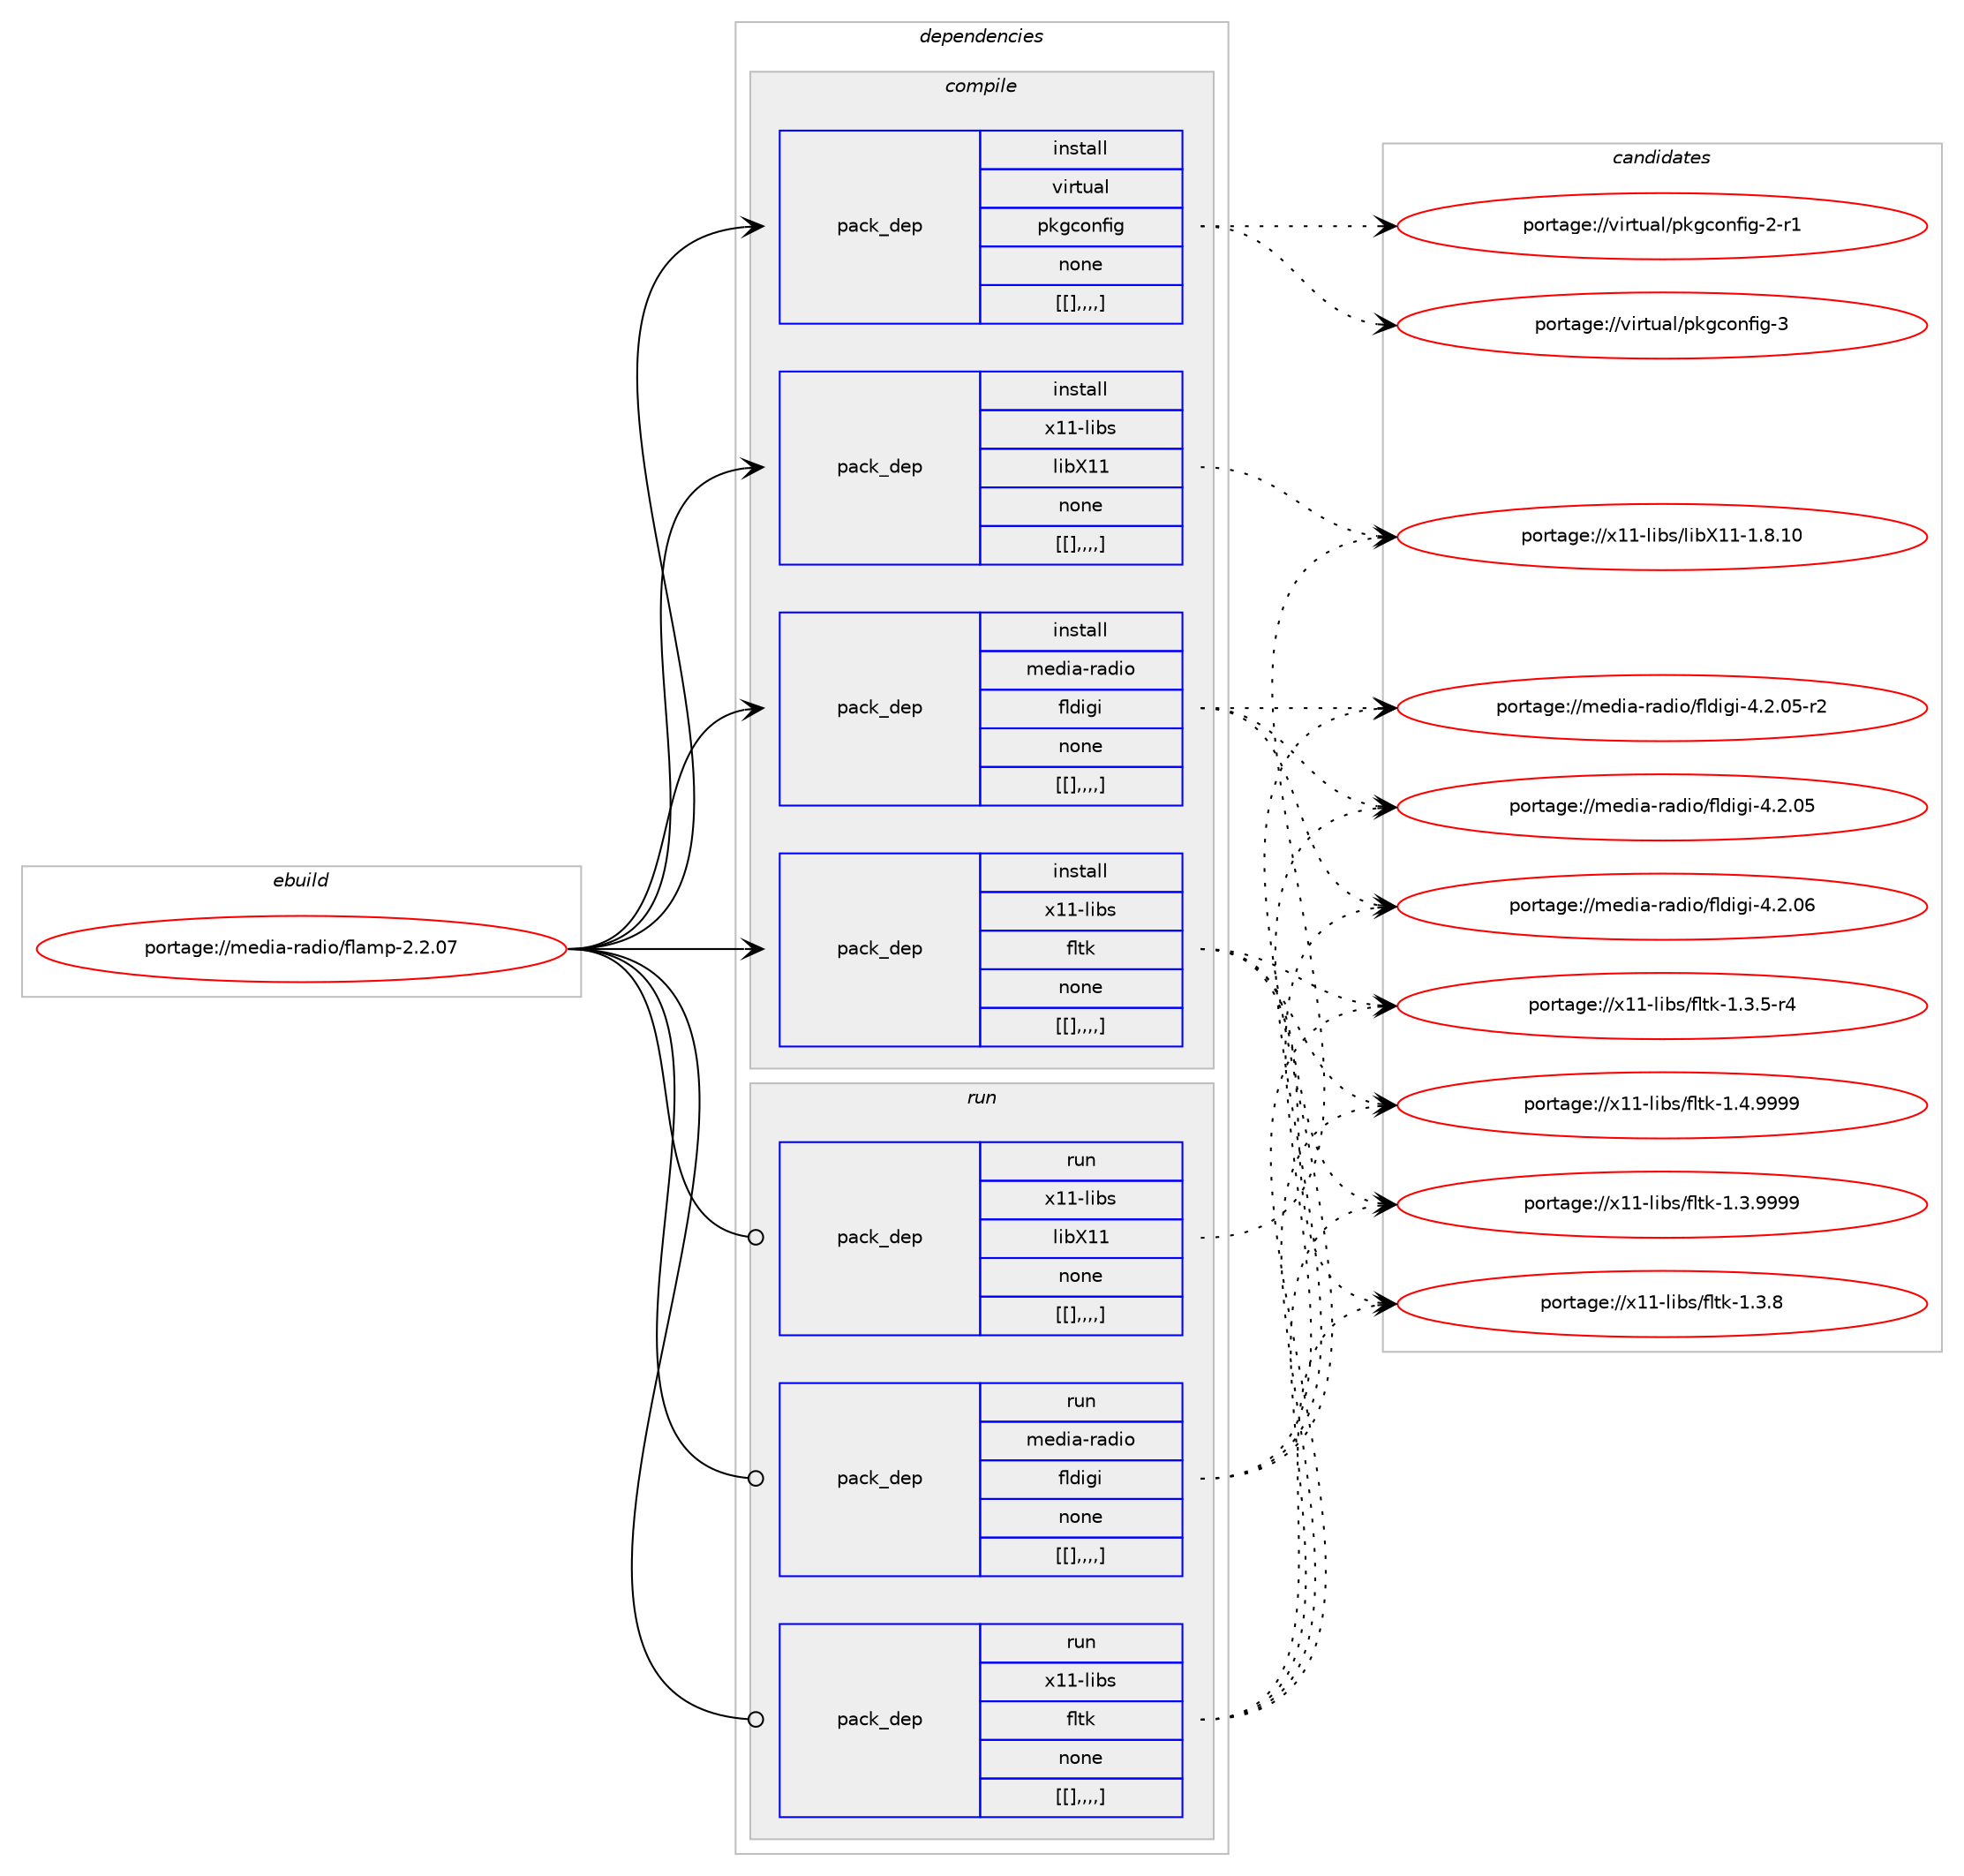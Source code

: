 digraph prolog {

# *************
# Graph options
# *************

newrank=true;
concentrate=true;
compound=true;
graph [rankdir=LR,fontname=Helvetica,fontsize=10,ranksep=1.5];#, ranksep=2.5, nodesep=0.2];
edge  [arrowhead=vee];
node  [fontname=Helvetica,fontsize=10];

# **********
# The ebuild
# **********

subgraph cluster_leftcol {
color=gray;
label=<<i>ebuild</i>>;
id [label="portage://media-radio/flamp-2.2.07", color=red, width=4, href="../media-radio/flamp-2.2.07.svg"];
}

# ****************
# The dependencies
# ****************

subgraph cluster_midcol {
color=gray;
label=<<i>dependencies</i>>;
subgraph cluster_compile {
fillcolor="#eeeeee";
style=filled;
label=<<i>compile</i>>;
subgraph pack245560 {
dependency332944 [label=<<TABLE BORDER="0" CELLBORDER="1" CELLSPACING="0" CELLPADDING="4" WIDTH="220"><TR><TD ROWSPAN="6" CELLPADDING="30">pack_dep</TD></TR><TR><TD WIDTH="110">install</TD></TR><TR><TD>media-radio</TD></TR><TR><TD>fldigi</TD></TR><TR><TD>none</TD></TR><TR><TD>[[],,,,]</TD></TR></TABLE>>, shape=none, color=blue];
}
id:e -> dependency332944:w [weight=20,style="solid",arrowhead="vee"];
subgraph pack245566 {
dependency332967 [label=<<TABLE BORDER="0" CELLBORDER="1" CELLSPACING="0" CELLPADDING="4" WIDTH="220"><TR><TD ROWSPAN="6" CELLPADDING="30">pack_dep</TD></TR><TR><TD WIDTH="110">install</TD></TR><TR><TD>virtual</TD></TR><TR><TD>pkgconfig</TD></TR><TR><TD>none</TD></TR><TR><TD>[[],,,,]</TD></TR></TABLE>>, shape=none, color=blue];
}
id:e -> dependency332967:w [weight=20,style="solid",arrowhead="vee"];
subgraph pack245587 {
dependency333027 [label=<<TABLE BORDER="0" CELLBORDER="1" CELLSPACING="0" CELLPADDING="4" WIDTH="220"><TR><TD ROWSPAN="6" CELLPADDING="30">pack_dep</TD></TR><TR><TD WIDTH="110">install</TD></TR><TR><TD>x11-libs</TD></TR><TR><TD>fltk</TD></TR><TR><TD>none</TD></TR><TR><TD>[[],,,,]</TD></TR></TABLE>>, shape=none, color=blue];
}
id:e -> dependency333027:w [weight=20,style="solid",arrowhead="vee"];
subgraph pack245643 {
dependency333046 [label=<<TABLE BORDER="0" CELLBORDER="1" CELLSPACING="0" CELLPADDING="4" WIDTH="220"><TR><TD ROWSPAN="6" CELLPADDING="30">pack_dep</TD></TR><TR><TD WIDTH="110">install</TD></TR><TR><TD>x11-libs</TD></TR><TR><TD>libX11</TD></TR><TR><TD>none</TD></TR><TR><TD>[[],,,,]</TD></TR></TABLE>>, shape=none, color=blue];
}
id:e -> dependency333046:w [weight=20,style="solid",arrowhead="vee"];
}
subgraph cluster_compileandrun {
fillcolor="#eeeeee";
style=filled;
label=<<i>compile and run</i>>;
}
subgraph cluster_run {
fillcolor="#eeeeee";
style=filled;
label=<<i>run</i>>;
subgraph pack245659 {
dependency333077 [label=<<TABLE BORDER="0" CELLBORDER="1" CELLSPACING="0" CELLPADDING="4" WIDTH="220"><TR><TD ROWSPAN="6" CELLPADDING="30">pack_dep</TD></TR><TR><TD WIDTH="110">run</TD></TR><TR><TD>media-radio</TD></TR><TR><TD>fldigi</TD></TR><TR><TD>none</TD></TR><TR><TD>[[],,,,]</TD></TR></TABLE>>, shape=none, color=blue];
}
id:e -> dependency333077:w [weight=20,style="solid",arrowhead="odot"];
subgraph pack245675 {
dependency333118 [label=<<TABLE BORDER="0" CELLBORDER="1" CELLSPACING="0" CELLPADDING="4" WIDTH="220"><TR><TD ROWSPAN="6" CELLPADDING="30">pack_dep</TD></TR><TR><TD WIDTH="110">run</TD></TR><TR><TD>x11-libs</TD></TR><TR><TD>fltk</TD></TR><TR><TD>none</TD></TR><TR><TD>[[],,,,]</TD></TR></TABLE>>, shape=none, color=blue];
}
id:e -> dependency333118:w [weight=20,style="solid",arrowhead="odot"];
subgraph pack245690 {
dependency333125 [label=<<TABLE BORDER="0" CELLBORDER="1" CELLSPACING="0" CELLPADDING="4" WIDTH="220"><TR><TD ROWSPAN="6" CELLPADDING="30">pack_dep</TD></TR><TR><TD WIDTH="110">run</TD></TR><TR><TD>x11-libs</TD></TR><TR><TD>libX11</TD></TR><TR><TD>none</TD></TR><TR><TD>[[],,,,]</TD></TR></TABLE>>, shape=none, color=blue];
}
id:e -> dependency333125:w [weight=20,style="solid",arrowhead="odot"];
}
}

# **************
# The candidates
# **************

subgraph cluster_choices {
rank=same;
color=gray;
label=<<i>candidates</i>>;

subgraph choice244897 {
color=black;
nodesep=1;
choice1091011001059745114971001051114710210810010510310545524650464854 [label="portage://media-radio/fldigi-4.2.06", color=red, width=4,href="../media-radio/fldigi-4.2.06.svg"];
choice10910110010597451149710010511147102108100105103105455246504648534511450 [label="portage://media-radio/fldigi-4.2.05-r2", color=red, width=4,href="../media-radio/fldigi-4.2.05-r2.svg"];
choice1091011001059745114971001051114710210810010510310545524650464853 [label="portage://media-radio/fldigi-4.2.05", color=red, width=4,href="../media-radio/fldigi-4.2.05.svg"];
dependency332944:e -> choice1091011001059745114971001051114710210810010510310545524650464854:w [style=dotted,weight="100"];
dependency332944:e -> choice10910110010597451149710010511147102108100105103105455246504648534511450:w [style=dotted,weight="100"];
dependency332944:e -> choice1091011001059745114971001051114710210810010510310545524650464853:w [style=dotted,weight="100"];
}
subgraph choice244899 {
color=black;
nodesep=1;
choice1181051141161179710847112107103991111101021051034551 [label="portage://virtual/pkgconfig-3", color=red, width=4,href="../virtual/pkgconfig-3.svg"];
choice11810511411611797108471121071039911111010210510345504511449 [label="portage://virtual/pkgconfig-2-r1", color=red, width=4,href="../virtual/pkgconfig-2-r1.svg"];
dependency332967:e -> choice1181051141161179710847112107103991111101021051034551:w [style=dotted,weight="100"];
dependency332967:e -> choice11810511411611797108471121071039911111010210510345504511449:w [style=dotted,weight="100"];
}
subgraph choice244911 {
color=black;
nodesep=1;
choice1204949451081059811547102108116107454946524657575757 [label="portage://x11-libs/fltk-1.4.9999", color=red, width=4,href="../x11-libs/fltk-1.4.9999.svg"];
choice1204949451081059811547102108116107454946514657575757 [label="portage://x11-libs/fltk-1.3.9999", color=red, width=4,href="../x11-libs/fltk-1.3.9999.svg"];
choice1204949451081059811547102108116107454946514656 [label="portage://x11-libs/fltk-1.3.8", color=red, width=4,href="../x11-libs/fltk-1.3.8.svg"];
choice12049494510810598115471021081161074549465146534511452 [label="portage://x11-libs/fltk-1.3.5-r4", color=red, width=4,href="../x11-libs/fltk-1.3.5-r4.svg"];
dependency333027:e -> choice1204949451081059811547102108116107454946524657575757:w [style=dotted,weight="100"];
dependency333027:e -> choice1204949451081059811547102108116107454946514657575757:w [style=dotted,weight="100"];
dependency333027:e -> choice1204949451081059811547102108116107454946514656:w [style=dotted,weight="100"];
dependency333027:e -> choice12049494510810598115471021081161074549465146534511452:w [style=dotted,weight="100"];
}
subgraph choice244913 {
color=black;
nodesep=1;
choice12049494510810598115471081059888494945494656464948 [label="portage://x11-libs/libX11-1.8.10", color=red, width=4,href="../x11-libs/libX11-1.8.10.svg"];
dependency333046:e -> choice12049494510810598115471081059888494945494656464948:w [style=dotted,weight="100"];
}
subgraph choice244919 {
color=black;
nodesep=1;
choice1091011001059745114971001051114710210810010510310545524650464854 [label="portage://media-radio/fldigi-4.2.06", color=red, width=4,href="../media-radio/fldigi-4.2.06.svg"];
choice10910110010597451149710010511147102108100105103105455246504648534511450 [label="portage://media-radio/fldigi-4.2.05-r2", color=red, width=4,href="../media-radio/fldigi-4.2.05-r2.svg"];
choice1091011001059745114971001051114710210810010510310545524650464853 [label="portage://media-radio/fldigi-4.2.05", color=red, width=4,href="../media-radio/fldigi-4.2.05.svg"];
dependency333077:e -> choice1091011001059745114971001051114710210810010510310545524650464854:w [style=dotted,weight="100"];
dependency333077:e -> choice10910110010597451149710010511147102108100105103105455246504648534511450:w [style=dotted,weight="100"];
dependency333077:e -> choice1091011001059745114971001051114710210810010510310545524650464853:w [style=dotted,weight="100"];
}
subgraph choice244923 {
color=black;
nodesep=1;
choice1204949451081059811547102108116107454946524657575757 [label="portage://x11-libs/fltk-1.4.9999", color=red, width=4,href="../x11-libs/fltk-1.4.9999.svg"];
choice1204949451081059811547102108116107454946514657575757 [label="portage://x11-libs/fltk-1.3.9999", color=red, width=4,href="../x11-libs/fltk-1.3.9999.svg"];
choice1204949451081059811547102108116107454946514656 [label="portage://x11-libs/fltk-1.3.8", color=red, width=4,href="../x11-libs/fltk-1.3.8.svg"];
choice12049494510810598115471021081161074549465146534511452 [label="portage://x11-libs/fltk-1.3.5-r4", color=red, width=4,href="../x11-libs/fltk-1.3.5-r4.svg"];
dependency333118:e -> choice1204949451081059811547102108116107454946524657575757:w [style=dotted,weight="100"];
dependency333118:e -> choice1204949451081059811547102108116107454946514657575757:w [style=dotted,weight="100"];
dependency333118:e -> choice1204949451081059811547102108116107454946514656:w [style=dotted,weight="100"];
dependency333118:e -> choice12049494510810598115471021081161074549465146534511452:w [style=dotted,weight="100"];
}
subgraph choice244927 {
color=black;
nodesep=1;
choice12049494510810598115471081059888494945494656464948 [label="portage://x11-libs/libX11-1.8.10", color=red, width=4,href="../x11-libs/libX11-1.8.10.svg"];
dependency333125:e -> choice12049494510810598115471081059888494945494656464948:w [style=dotted,weight="100"];
}
}

}
